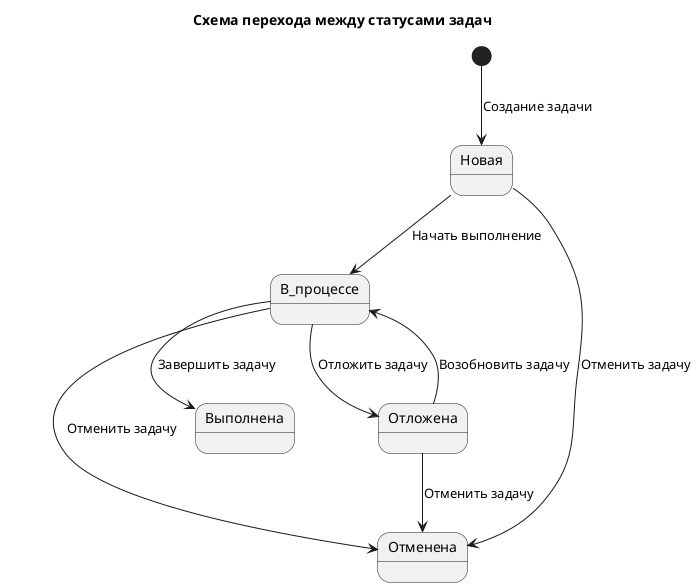 @startuml
title Схема перехода между статусами задач

[*] --> Новая : Создание задачи

Новая --> В_процессе : Начать выполнение
Новая --> Отменена : Отменить задачу

В_процессе --> Выполнена : Завершить задачу
В_процессе --> Отложена : Отложить задачу
В_процессе --> Отменена : Отменить задачу

Отложена --> В_процессе : Возобновить задачу
Отложена --> Отменена : Отменить задачу

@enduml

